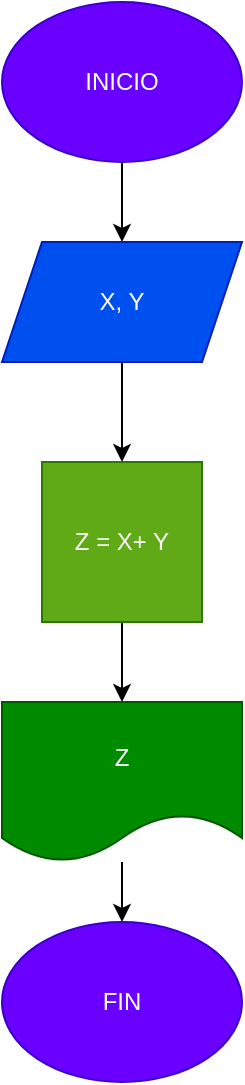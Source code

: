 <mxfile>
    <diagram id="02VpputkW4f1F4ECWykZ" name="Page-1">
        <mxGraphModel dx="520" dy="284" grid="1" gridSize="10" guides="1" tooltips="1" connect="1" arrows="1" fold="1" page="1" pageScale="1" pageWidth="827" pageHeight="1169" background="#ffffff" math="0" shadow="0">
            <root>
                <mxCell id="0"/>
                <mxCell id="1" parent="0"/>
                <mxCell id="7" value="" style="edgeStyle=none;html=1;strokeColor=#000000;" edge="1" parent="1" source="2" target="3">
                    <mxGeometry relative="1" as="geometry"/>
                </mxCell>
                <mxCell id="2" value="INICIO" style="ellipse;whiteSpace=wrap;html=1;fillColor=#6a00ff;fontColor=#ffffff;strokeColor=#3700CC;" vertex="1" parent="1">
                    <mxGeometry x="220" width="120" height="80" as="geometry"/>
                </mxCell>
                <mxCell id="8" value="" style="edgeStyle=none;html=1;strokeColor=#000000;" edge="1" parent="1" source="3" target="4">
                    <mxGeometry relative="1" as="geometry"/>
                </mxCell>
                <mxCell id="3" value="X, Y" style="shape=parallelogram;perimeter=parallelogramPerimeter;whiteSpace=wrap;html=1;fixedSize=1;fillColor=#0050ef;fontColor=#ffffff;strokeColor=#001DBC;" vertex="1" parent="1">
                    <mxGeometry x="220" y="120" width="120" height="60" as="geometry"/>
                </mxCell>
                <mxCell id="9" value="" style="edgeStyle=none;html=1;strokeColor=#000000;" edge="1" parent="1" source="4" target="5">
                    <mxGeometry relative="1" as="geometry"/>
                </mxCell>
                <mxCell id="4" value="Z = X+ Y" style="whiteSpace=wrap;html=1;aspect=fixed;fillColor=#60a917;fontColor=#ffffff;strokeColor=#2D7600;" vertex="1" parent="1">
                    <mxGeometry x="240" y="230" width="80" height="80" as="geometry"/>
                </mxCell>
                <mxCell id="10" value="" style="edgeStyle=none;html=1;strokeColor=#000000;" edge="1" parent="1" source="5" target="6">
                    <mxGeometry relative="1" as="geometry"/>
                </mxCell>
                <mxCell id="5" value="Z" style="shape=document;whiteSpace=wrap;html=1;boundedLbl=1;fillColor=#008a00;fontColor=#ffffff;strokeColor=#005700;" vertex="1" parent="1">
                    <mxGeometry x="220" y="350" width="120" height="80" as="geometry"/>
                </mxCell>
                <mxCell id="6" value="FIN" style="ellipse;whiteSpace=wrap;html=1;fillColor=#6a00ff;fontColor=#ffffff;strokeColor=#3700CC;" vertex="1" parent="1">
                    <mxGeometry x="220" y="460" width="120" height="80" as="geometry"/>
                </mxCell>
            </root>
        </mxGraphModel>
    </diagram>
</mxfile>